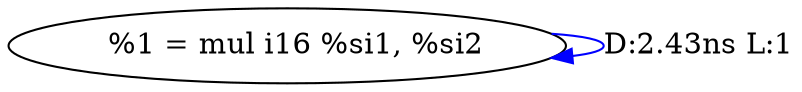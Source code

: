 digraph {
Node0x2b85480[label="  %1 = mul i16 %si1, %si2"];
Node0x2b85480 -> Node0x2b85480[label="D:2.43ns L:1",color=blue];
}
